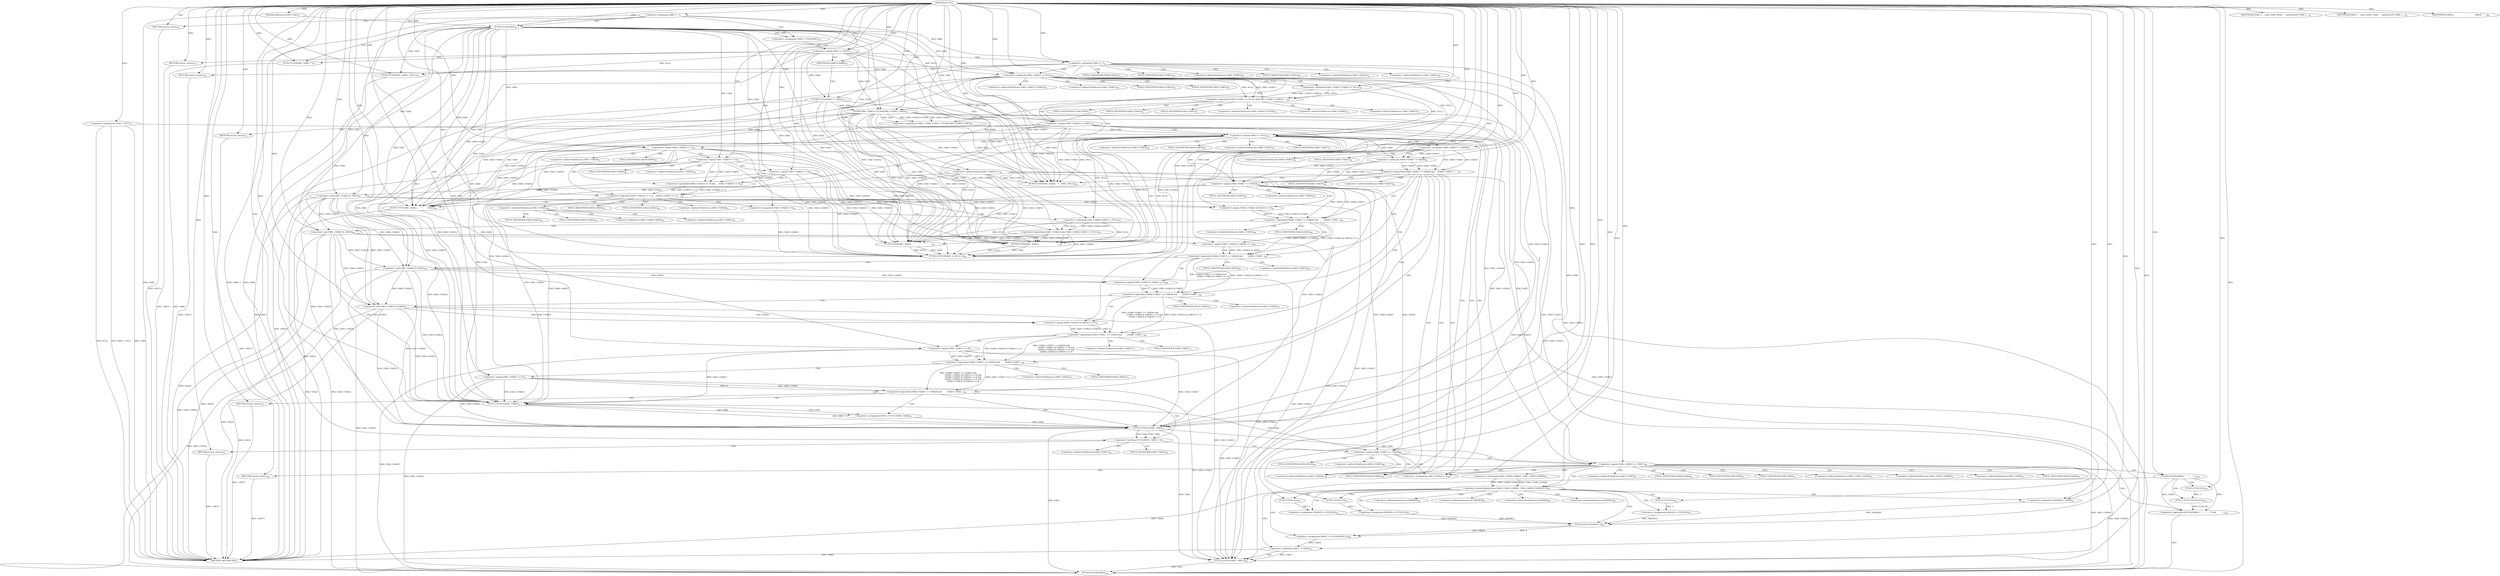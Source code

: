 digraph "FUN1" {  
"8" [label = <(METHOD,FUN1)<SUB>1</SUB>> ]
"340" [label = <(METHOD_RETURN,ANY)<SUB>1</SUB>> ]
"9" [label = <(PARAM,xmlParserCtxtPtr VAR1)<SUB>1</SUB>> ]
"13" [label = <(&lt;operator&gt;.assignment,VAR4 = NULL)<SUB>4</SUB>> ]
"23" [label = <(IDENTIFIER,VAR7,{
    const VAR2 *VAR3;
    xmlEntityPtr VAR4 =...)<SUB>9</SUB>> ]
"24" [label = <(&lt;operator&gt;.assignment,VAR3 = FUN2(VAR1))<SUB>10</SUB>> ]
"55" [label = <(IDENTIFIER,VAR7,{
    const VAR2 *VAR3;
    xmlEntityPtr VAR4 =...)<SUB>23</SUB>> ]
"56" [label = <(&lt;operator&gt;.postIncrement,VAR1-&gt;VAR12++)<SUB>26</SUB>> ]
"335" [label = <(&lt;operator&gt;.assignment,VAR1-&gt;VAR20 = 1)<SUB>109</SUB>> ]
"18" [label = <(&lt;operator&gt;.notEquals,VAR6 != '')<SUB>7</SUB>> ]
"29" [label = <(&lt;operator&gt;.equals,VAR3 == NULL)<SUB>11</SUB>> ]
"39" [label = <(IDENTIFIER,VAR9,if (VAR9))<SUB>15</SUB>> ]
"46" [label = <(&lt;operator&gt;.notEquals,VAR6 != '')<SUB>18</SUB>> ]
"61" [label = <(&lt;operator&gt;.logicalAnd,(VAR1-&gt;VAR13 != NULL) &amp;&amp;
	(VAR1-&gt;VAR13-&gt;VAR14 !...)<SUB>29</SUB>> ]
"88" [label = <(&lt;operator&gt;.equals,VAR1-&gt;VAR16 == VAR17)<SUB>32</SUB>> ]
"96" [label = <(&lt;operator&gt;.equals,VAR4 == NULL)<SUB>34</SUB>> ]
"22" [label = <(RETURN,return;,return;)<SUB>8</SUB>> ]
"26" [label = <(FUN2,FUN2(VAR1))<SUB>10</SUB>> ]
"33" [label = <(FUN3,FUN3(VAR1, VAR8, &quot;&quot;))<SUB>12</SUB>> ]
"37" [label = <(RETURN,return;,return;)<SUB>13</SUB>> ]
"41" [label = <(FUN4,FUN4(VAR10,
		&quot;&quot;, VAR3))<SUB>16</SUB>> ]
"50" [label = <(FUN5,FUN5(VAR1, VAR11, NULL))<SUB>19</SUB>> ]
"54" [label = <(RETURN,return;,return;)<SUB>20</SUB>> ]
"75" [label = <(&lt;operator&gt;.assignment,VAR4 = VAR1-&gt;VAR13-&gt;FUN6(VAR1-&gt;VAR15, VAR3))<SUB>31</SUB>> ]
"94" [label = <(RETURN,return;,return;)<SUB>33</SUB>> ]
"158" [label = <(FUN10,FUN10(VAR1, 0, NULL, 0))<SUB>54</SUB>> ]
"62" [label = <(&lt;operator&gt;.notEquals,VAR1-&gt;VAR13 != NULL)<SUB>29</SUB>> ]
"67" [label = <(&lt;operator&gt;.notEquals,VAR1-&gt;VAR13-&gt;VAR14 != NULL)<SUB>30</SUB>> ]
"101" [label = <(&lt;operator&gt;.logicalOr,(VAR1-&gt;VAR18 == 1) ||
	    ((VAR1-&gt;VAR19 == 0) ...)<SUB>36</SUB>> ]
"77" [label = <(FUN6,VAR1-&gt;VAR13-&gt;FUN6(VAR1-&gt;VAR15, VAR3))<SUB>31</SUB>> ]
"119" [label = <(FUN7,FUN7(VAR1, VAR21,
			      &quot;&quot;,
			      VAR3))<SUB>39</SUB>> ]
"166" [label = <(&lt;operator&gt;.logicalAnd,(VAR4-&gt;VAR27 != VAR28) &amp;&amp;
	    (VAR4-&gt;VAR27 != ...)<SUB>57</SUB>> ]
"102" [label = <(&lt;operator&gt;.equals,VAR1-&gt;VAR18 == 1)<SUB>36</SUB>> ]
"107" [label = <(&lt;operator&gt;.logicalAnd,(VAR1-&gt;VAR19 == 0) &amp;&amp;
	     (VAR1-&gt;VAR20 == 0))<SUB>37</SUB>> ]
"153" [label = <(&lt;operator&gt;.assignment,VAR1-&gt;VAR26 = 0)<SUB>52</SUB>> ]
"178" [label = <(FUN9,FUN9(VAR1, VAR25,
		  &quot;&quot;,
			  VAR3, NULL))<SUB>59</SUB>> ]
"108" [label = <(&lt;operator&gt;.equals,VAR1-&gt;VAR19 == 0)<SUB>37</SUB>> ]
"113" [label = <(&lt;operator&gt;.equals,VAR1-&gt;VAR20 == 0)<SUB>38</SUB>> ]
"127" [label = <(&lt;operator&gt;.logicalAnd,(VAR1-&gt;VAR22) &amp;&amp; (VAR1-&gt;VAR23.VAR24 != NULL))<SUB>44</SUB>> ]
"167" [label = <(&lt;operator&gt;.notEquals,VAR4-&gt;VAR27 != VAR28)<SUB>57</SUB>> ]
"172" [label = <(&lt;operator&gt;.notEquals,VAR4-&gt;VAR27 != VAR29)<SUB>58</SUB>> ]
"240" [label = <(&lt;operator&gt;.assignment,VAR5 = FUN11(VAR1, VAR4))<SUB>75</SUB>> ]
"139" [label = <(FUN8,FUN8(VAR1, VAR25,
                             ...)<SUB>45</SUB>> ]
"189" [label = <(&lt;operator&gt;.logicalAnd,(VAR4-&gt;VAR27 == VAR29) &amp;&amp;
	        ((VAR1-&gt;VAR3...)<SUB>66</SUB>> ]
"246" [label = <(&lt;operator&gt;.lessThan,FUN12(VAR1, VAR5) &lt; 0)<SUB>77</SUB>> ]
"254" [label = <(&lt;operator&gt;.equals,VAR4-&gt;VAR27 == VAR29)<SUB>86</SUB>> ]
"131" [label = <(&lt;operator&gt;.notEquals,VAR1-&gt;VAR23.VAR24 != NULL)<SUB>44</SUB>> ]
"147" [label = <(FUN9,FUN9(VAR1, VAR25,
                             ...)<SUB>49</SUB>> ]
"239" [label = <(RETURN,return;,return;)<SUB>73</SUB>> ]
"242" [label = <(FUN11,FUN11(VAR1, VAR4))<SUB>75</SUB>> ]
"252" [label = <(RETURN,return;,return;)<SUB>82</SUB>> ]
"260" [label = <(IDENTIFIER,VAR38,{
                 
                VAR38
     ...)<SUB>88</SUB>> ]
"190" [label = <(&lt;operator&gt;.logicalAnd,(VAR4-&gt;VAR27 == VAR29) &amp;&amp;
	        ((VAR1-&gt;VAR3...)<SUB>66</SUB>> ]
"233" [label = <(&lt;operator&gt;.equals,VAR1-&gt;VAR22 == 0)<SUB>72</SUB>> ]
"247" [label = <(FUN12,FUN12(VAR1, VAR5))<SUB>77</SUB>> ]
"262" [label = <(&lt;operator&gt;.equals,VAR1-&gt;VAR16 == VAR17)<SUB>89</SUB>> ]
"270" [label = <(&lt;operator&gt;.greaterEqualsThan,(VAR1-&gt;VAR5-&gt;VAR39 - VAR1-&gt;VAR5-&gt;VAR40)&gt;=4)<SUB>91</SUB>> ]
"321" [label = <(&lt;operator&gt;.logicalAnd,(FUN16(VAR42, '', '', '', '', '')) &amp;&amp;
         ...)<SUB>102</SUB>> ]
"191" [label = <(&lt;operator&gt;.logicalAnd,(VAR4-&gt;VAR27 == VAR29) &amp;&amp;
	        ((VAR1-&gt;VAR3...)<SUB>66</SUB>> ]
"228" [label = <(&lt;operator&gt;.equals,VAR1-&gt;VAR37 == 0)<SUB>71</SUB>> ]
"268" [label = <(RETURN,return;,return;)<SUB>90</SUB>> ]
"284" [label = <(&lt;operator&gt;.assignment,VAR30[0] = VAR6)<SUB>92</SUB>> ]
"289" [label = <(&lt;operator&gt;.assignment,VAR30[1] = FUN13(1))<SUB>93</SUB>> ]
"295" [label = <(&lt;operator&gt;.assignment,VAR30[2] = FUN13(2))<SUB>94</SUB>> ]
"301" [label = <(&lt;operator&gt;.assignment,VAR30[3] = FUN13(3))<SUB>95</SUB>> ]
"307" [label = <(&lt;operator&gt;.assignment,VAR31 = FUN14(VAR30, 4))<SUB>96</SUB>> ]
"333" [label = <(FUN18,FUN18(VAR1))<SUB>104</SUB>> ]
"192" [label = <(&lt;operator&gt;.logicalAnd,(VAR4-&gt;VAR27 == VAR29) &amp;&amp;
	        ((VAR1-&gt;VAR3...)<SUB>66</SUB>> ]
"221" [label = <(&lt;operator&gt;.equals,(VAR1-&gt;VAR32 &amp; VAR36) == 0)<SUB>70</SUB>> ]
"271" [label = <(&lt;operator&gt;.subtraction,VAR1-&gt;VAR5-&gt;VAR39 - VAR1-&gt;VAR5-&gt;VAR40)<SUB>91</SUB>> ]
"313" [label = <(&lt;operator&gt;.notEquals,VAR31 != VAR41)<SUB>97</SUB>> ]
"322" [label = <(FUN16,FUN16(VAR42, '', '', '', '', ''))<SUB>102</SUB>> ]
"329" [label = <(FUN17,FUN17(FUN13(5)))<SUB>103</SUB>> ]
"193" [label = <(&lt;operator&gt;.logicalAnd,(VAR4-&gt;VAR27 == VAR29) &amp;&amp;
	        ((VAR1-&gt;VAR3...)<SUB>66</SUB>> ]
"214" [label = <(&lt;operator&gt;.equals,(VAR1-&gt;VAR32 &amp; VAR35) == 0)<SUB>69</SUB>> ]
"222" [label = <(&lt;operator&gt;.and,VAR1-&gt;VAR32 &amp; VAR36)<SUB>70</SUB>> ]
"293" [label = <(FUN13,FUN13(1))<SUB>93</SUB>> ]
"299" [label = <(FUN13,FUN13(2))<SUB>94</SUB>> ]
"305" [label = <(FUN13,FUN13(3))<SUB>95</SUB>> ]
"309" [label = <(FUN14,FUN14(VAR30, 4))<SUB>96</SUB>> ]
"317" [label = <(FUN15,FUN15(VAR1, VAR31))<SUB>98</SUB>> ]
"330" [label = <(FUN13,FUN13(5))<SUB>103</SUB>> ]
"194" [label = <(&lt;operator&gt;.logicalAnd,(VAR4-&gt;VAR27 == VAR29) &amp;&amp;
	        ((VAR1-&gt;VAR3...)<SUB>66</SUB>> ]
"207" [label = <(&lt;operator&gt;.equals,(VAR1-&gt;VAR32 &amp; VAR34) == 0)<SUB>68</SUB>> ]
"215" [label = <(&lt;operator&gt;.and,VAR1-&gt;VAR32 &amp; VAR35)<SUB>69</SUB>> ]
"195" [label = <(&lt;operator&gt;.equals,VAR4-&gt;VAR27 == VAR29)<SUB>66</SUB>> ]
"200" [label = <(&lt;operator&gt;.equals,(VAR1-&gt;VAR32 &amp; VAR33) == 0)<SUB>67</SUB>> ]
"208" [label = <(&lt;operator&gt;.and,VAR1-&gt;VAR32 &amp; VAR34)<SUB>68</SUB>> ]
"201" [label = <(&lt;operator&gt;.and,VAR1-&gt;VAR32 &amp; VAR33)<SUB>67</SUB>> ]
"57" [label = <(&lt;operator&gt;.indirectFieldAccess,VAR1-&gt;VAR12)<SUB>26</SUB>> ]
"336" [label = <(&lt;operator&gt;.indirectFieldAccess,VAR1-&gt;VAR20)<SUB>109</SUB>> ]
"59" [label = <(FIELD_IDENTIFIER,VAR12,VAR12)<SUB>26</SUB>> ]
"89" [label = <(&lt;operator&gt;.indirectFieldAccess,VAR1-&gt;VAR16)<SUB>32</SUB>> ]
"338" [label = <(FIELD_IDENTIFIER,VAR20,VAR20)<SUB>109</SUB>> ]
"63" [label = <(&lt;operator&gt;.indirectFieldAccess,VAR1-&gt;VAR13)<SUB>29</SUB>> ]
"68" [label = <(&lt;operator&gt;.indirectFieldAccess,VAR1-&gt;VAR13-&gt;VAR14)<SUB>30</SUB>> ]
"91" [label = <(FIELD_IDENTIFIER,VAR16,VAR16)<SUB>32</SUB>> ]
"65" [label = <(FIELD_IDENTIFIER,VAR13,VAR13)<SUB>29</SUB>> ]
"69" [label = <(&lt;operator&gt;.indirectFieldAccess,VAR1-&gt;VAR13)<SUB>30</SUB>> ]
"72" [label = <(FIELD_IDENTIFIER,VAR14,VAR14)<SUB>30</SUB>> ]
"78" [label = <(&lt;operator&gt;.indirectFieldAccess,VAR1-&gt;VAR13-&gt;FUN6)<SUB>31</SUB>> ]
"83" [label = <(&lt;operator&gt;.indirectFieldAccess,VAR1-&gt;VAR15)<SUB>31</SUB>> ]
"71" [label = <(FIELD_IDENTIFIER,VAR13,VAR13)<SUB>30</SUB>> ]
"79" [label = <(&lt;operator&gt;.indirectFieldAccess,VAR1-&gt;VAR13)<SUB>31</SUB>> ]
"82" [label = <(FIELD_IDENTIFIER,FUN6,FUN6)<SUB>31</SUB>> ]
"85" [label = <(FIELD_IDENTIFIER,VAR15,VAR15)<SUB>31</SUB>> ]
"103" [label = <(&lt;operator&gt;.indirectFieldAccess,VAR1-&gt;VAR18)<SUB>36</SUB>> ]
"81" [label = <(FIELD_IDENTIFIER,VAR13,VAR13)<SUB>31</SUB>> ]
"105" [label = <(FIELD_IDENTIFIER,VAR18,VAR18)<SUB>36</SUB>> ]
"109" [label = <(&lt;operator&gt;.indirectFieldAccess,VAR1-&gt;VAR19)<SUB>37</SUB>> ]
"114" [label = <(&lt;operator&gt;.indirectFieldAccess,VAR1-&gt;VAR20)<SUB>38</SUB>> ]
"154" [label = <(&lt;operator&gt;.indirectFieldAccess,VAR1-&gt;VAR26)<SUB>52</SUB>> ]
"168" [label = <(&lt;operator&gt;.indirectFieldAccess,VAR4-&gt;VAR27)<SUB>57</SUB>> ]
"173" [label = <(&lt;operator&gt;.indirectFieldAccess,VAR4-&gt;VAR27)<SUB>58</SUB>> ]
"111" [label = <(FIELD_IDENTIFIER,VAR19,VAR19)<SUB>37</SUB>> ]
"116" [label = <(FIELD_IDENTIFIER,VAR20,VAR20)<SUB>38</SUB>> ]
"128" [label = <(&lt;operator&gt;.indirectFieldAccess,VAR1-&gt;VAR22)<SUB>44</SUB>> ]
"156" [label = <(FIELD_IDENTIFIER,VAR26,VAR26)<SUB>52</SUB>> ]
"170" [label = <(FIELD_IDENTIFIER,VAR27,VAR27)<SUB>57</SUB>> ]
"175" [label = <(FIELD_IDENTIFIER,VAR27,VAR27)<SUB>58</SUB>> ]
"130" [label = <(FIELD_IDENTIFIER,VAR22,VAR22)<SUB>44</SUB>> ]
"132" [label = <(&lt;operator&gt;.fieldAccess,VAR1-&gt;VAR23.VAR24)<SUB>44</SUB>> ]
"255" [label = <(&lt;operator&gt;.indirectFieldAccess,VAR4-&gt;VAR27)<SUB>86</SUB>> ]
"133" [label = <(&lt;operator&gt;.indirectFieldAccess,VAR1-&gt;VAR23)<SUB>44</SUB>> ]
"136" [label = <(FIELD_IDENTIFIER,VAR24,VAR24)<SUB>44</SUB>> ]
"234" [label = <(&lt;operator&gt;.indirectFieldAccess,VAR1-&gt;VAR22)<SUB>72</SUB>> ]
"257" [label = <(FIELD_IDENTIFIER,VAR27,VAR27)<SUB>86</SUB>> ]
"135" [label = <(FIELD_IDENTIFIER,VAR23,VAR23)<SUB>44</SUB>> ]
"229" [label = <(&lt;operator&gt;.indirectFieldAccess,VAR1-&gt;VAR37)<SUB>71</SUB>> ]
"236" [label = <(FIELD_IDENTIFIER,VAR22,VAR22)<SUB>72</SUB>> ]
"263" [label = <(&lt;operator&gt;.indirectFieldAccess,VAR1-&gt;VAR16)<SUB>89</SUB>> ]
"231" [label = <(FIELD_IDENTIFIER,VAR37,VAR37)<SUB>71</SUB>> ]
"265" [label = <(FIELD_IDENTIFIER,VAR16,VAR16)<SUB>89</SUB>> ]
"272" [label = <(&lt;operator&gt;.indirectFieldAccess,VAR1-&gt;VAR5-&gt;VAR39)<SUB>91</SUB>> ]
"277" [label = <(&lt;operator&gt;.indirectFieldAccess,VAR1-&gt;VAR5-&gt;VAR40)<SUB>91</SUB>> ]
"285" [label = <(&lt;operator&gt;.indirectIndexAccess,VAR30[0])<SUB>92</SUB>> ]
"290" [label = <(&lt;operator&gt;.indirectIndexAccess,VAR30[1])<SUB>93</SUB>> ]
"296" [label = <(&lt;operator&gt;.indirectIndexAccess,VAR30[2])<SUB>94</SUB>> ]
"302" [label = <(&lt;operator&gt;.indirectIndexAccess,VAR30[3])<SUB>95</SUB>> ]
"223" [label = <(&lt;operator&gt;.indirectFieldAccess,VAR1-&gt;VAR32)<SUB>70</SUB>> ]
"273" [label = <(&lt;operator&gt;.indirectFieldAccess,VAR1-&gt;VAR5)<SUB>91</SUB>> ]
"276" [label = <(FIELD_IDENTIFIER,VAR39,VAR39)<SUB>91</SUB>> ]
"278" [label = <(&lt;operator&gt;.indirectFieldAccess,VAR1-&gt;VAR5)<SUB>91</SUB>> ]
"281" [label = <(FIELD_IDENTIFIER,VAR40,VAR40)<SUB>91</SUB>> ]
"216" [label = <(&lt;operator&gt;.indirectFieldAccess,VAR1-&gt;VAR32)<SUB>69</SUB>> ]
"225" [label = <(FIELD_IDENTIFIER,VAR32,VAR32)<SUB>70</SUB>> ]
"275" [label = <(FIELD_IDENTIFIER,VAR5,VAR5)<SUB>91</SUB>> ]
"280" [label = <(FIELD_IDENTIFIER,VAR5,VAR5)<SUB>91</SUB>> ]
"196" [label = <(&lt;operator&gt;.indirectFieldAccess,VAR4-&gt;VAR27)<SUB>66</SUB>> ]
"209" [label = <(&lt;operator&gt;.indirectFieldAccess,VAR1-&gt;VAR32)<SUB>68</SUB>> ]
"218" [label = <(FIELD_IDENTIFIER,VAR32,VAR32)<SUB>69</SUB>> ]
"198" [label = <(FIELD_IDENTIFIER,VAR27,VAR27)<SUB>66</SUB>> ]
"202" [label = <(&lt;operator&gt;.indirectFieldAccess,VAR1-&gt;VAR32)<SUB>67</SUB>> ]
"211" [label = <(FIELD_IDENTIFIER,VAR32,VAR32)<SUB>68</SUB>> ]
"204" [label = <(FIELD_IDENTIFIER,VAR32,VAR32)<SUB>67</SUB>> ]
  "22" -> "340"  [ label = "DDG: &lt;RET&gt;"] 
  "37" -> "340"  [ label = "DDG: &lt;RET&gt;"] 
  "239" -> "340"  [ label = "DDG: &lt;RET&gt;"] 
  "268" -> "340"  [ label = "DDG: &lt;RET&gt;"] 
  "54" -> "340"  [ label = "DDG: &lt;RET&gt;"] 
  "94" -> "340"  [ label = "DDG: &lt;RET&gt;"] 
  "252" -> "340"  [ label = "DDG: &lt;RET&gt;"] 
  "9" -> "340"  [ label = "DDG: VAR1"] 
  "13" -> "340"  [ label = "DDG: VAR4"] 
  "13" -> "340"  [ label = "DDG: NULL"] 
  "13" -> "340"  [ label = "DDG: VAR4 = NULL"] 
  "18" -> "340"  [ label = "DDG: VAR6"] 
  "18" -> "340"  [ label = "DDG: VAR6 != ''"] 
  "33" -> "340"  [ label = "DDG: VAR8"] 
  "313" -> "340"  [ label = "DDG: VAR41"] 
  "167" -> "340"  [ label = "DDG: VAR28"] 
  "119" -> "340"  [ label = "DDG: VAR21"] 
  "41" -> "340"  [ label = "DDG: VAR10"] 
  "50" -> "340"  [ label = "DDG: VAR11"] 
  "208" -> "340"  [ label = "DDG: VAR34"] 
  "215" -> "340"  [ label = "DDG: VAR35"] 
  "222" -> "340"  [ label = "DDG: VAR36"] 
  "201" -> "340"  [ label = "DDG: VAR33"] 
  "322" -> "340"  [ label = "DDG: VAR42"] 
  "8" -> "9"  [ label = "DDG: "] 
  "8" -> "13"  [ label = "DDG: "] 
  "8" -> "23"  [ label = "DDG: "] 
  "26" -> "24"  [ label = "DDG: VAR1"] 
  "8" -> "55"  [ label = "DDG: "] 
  "8" -> "335"  [ label = "DDG: "] 
  "8" -> "39"  [ label = "DDG: "] 
  "26" -> "56"  [ label = "DDG: VAR1"] 
  "8" -> "18"  [ label = "DDG: "] 
  "8" -> "22"  [ label = "DDG: "] 
  "9" -> "26"  [ label = "DDG: VAR1"] 
  "8" -> "26"  [ label = "DDG: "] 
  "24" -> "29"  [ label = "DDG: VAR3"] 
  "8" -> "29"  [ label = "DDG: "] 
  "8" -> "37"  [ label = "DDG: "] 
  "18" -> "46"  [ label = "DDG: VAR6"] 
  "8" -> "46"  [ label = "DDG: "] 
  "8" -> "54"  [ label = "DDG: "] 
  "62" -> "61"  [ label = "DDG: VAR1-&gt;VAR13"] 
  "62" -> "61"  [ label = "DDG: NULL"] 
  "67" -> "61"  [ label = "DDG: VAR1-&gt;VAR13-&gt;VAR14"] 
  "67" -> "61"  [ label = "DDG: NULL"] 
  "77" -> "75"  [ label = "DDG: VAR1-&gt;VAR13-&gt;FUN6"] 
  "77" -> "75"  [ label = "DDG: VAR1-&gt;VAR15"] 
  "77" -> "75"  [ label = "DDG: VAR3"] 
  "26" -> "88"  [ label = "DDG: VAR1"] 
  "8" -> "88"  [ label = "DDG: "] 
  "8" -> "94"  [ label = "DDG: "] 
  "13" -> "96"  [ label = "DDG: VAR4"] 
  "75" -> "96"  [ label = "DDG: VAR4"] 
  "8" -> "96"  [ label = "DDG: "] 
  "62" -> "96"  [ label = "DDG: NULL"] 
  "67" -> "96"  [ label = "DDG: NULL"] 
  "26" -> "33"  [ label = "DDG: VAR1"] 
  "8" -> "33"  [ label = "DDG: "] 
  "8" -> "41"  [ label = "DDG: "] 
  "29" -> "41"  [ label = "DDG: VAR3"] 
  "26" -> "50"  [ label = "DDG: VAR1"] 
  "8" -> "50"  [ label = "DDG: "] 
  "29" -> "50"  [ label = "DDG: NULL"] 
  "26" -> "62"  [ label = "DDG: VAR1"] 
  "29" -> "62"  [ label = "DDG: NULL"] 
  "8" -> "62"  [ label = "DDG: "] 
  "62" -> "67"  [ label = "DDG: NULL"] 
  "8" -> "67"  [ label = "DDG: "] 
  "56" -> "158"  [ label = "DDG: VAR1-&gt;VAR12"] 
  "62" -> "158"  [ label = "DDG: VAR1-&gt;VAR13"] 
  "77" -> "158"  [ label = "DDG: VAR1-&gt;VAR15"] 
  "88" -> "158"  [ label = "DDG: VAR1-&gt;VAR16"] 
  "102" -> "158"  [ label = "DDG: VAR1-&gt;VAR18"] 
  "108" -> "158"  [ label = "DDG: VAR1-&gt;VAR19"] 
  "113" -> "158"  [ label = "DDG: VAR1-&gt;VAR20"] 
  "127" -> "158"  [ label = "DDG: VAR1-&gt;VAR22"] 
  "147" -> "158"  [ label = "DDG: VAR1"] 
  "139" -> "158"  [ label = "DDG: VAR1"] 
  "153" -> "158"  [ label = "DDG: VAR1-&gt;VAR26"] 
  "119" -> "158"  [ label = "DDG: VAR1"] 
  "8" -> "158"  [ label = "DDG: "] 
  "96" -> "158"  [ label = "DDG: NULL"] 
  "147" -> "158"  [ label = "DDG: NULL"] 
  "139" -> "158"  [ label = "DDG: NULL"] 
  "26" -> "77"  [ label = "DDG: VAR1"] 
  "29" -> "77"  [ label = "DDG: VAR3"] 
  "41" -> "77"  [ label = "DDG: VAR3"] 
  "8" -> "77"  [ label = "DDG: "] 
  "102" -> "101"  [ label = "DDG: VAR1-&gt;VAR18"] 
  "102" -> "101"  [ label = "DDG: 1"] 
  "107" -> "101"  [ label = "DDG: VAR1-&gt;VAR19 == 0"] 
  "107" -> "101"  [ label = "DDG: VAR1-&gt;VAR20 == 0"] 
  "26" -> "102"  [ label = "DDG: VAR1"] 
  "8" -> "102"  [ label = "DDG: "] 
  "108" -> "107"  [ label = "DDG: VAR1-&gt;VAR19"] 
  "108" -> "107"  [ label = "DDG: 0"] 
  "113" -> "107"  [ label = "DDG: VAR1-&gt;VAR20"] 
  "113" -> "107"  [ label = "DDG: 0"] 
  "26" -> "119"  [ label = "DDG: VAR1"] 
  "56" -> "119"  [ label = "DDG: VAR1-&gt;VAR12"] 
  "62" -> "119"  [ label = "DDG: VAR1-&gt;VAR13"] 
  "77" -> "119"  [ label = "DDG: VAR1-&gt;VAR15"] 
  "88" -> "119"  [ label = "DDG: VAR1-&gt;VAR16"] 
  "102" -> "119"  [ label = "DDG: VAR1-&gt;VAR18"] 
  "108" -> "119"  [ label = "DDG: VAR1-&gt;VAR19"] 
  "113" -> "119"  [ label = "DDG: VAR1-&gt;VAR20"] 
  "8" -> "119"  [ label = "DDG: "] 
  "29" -> "119"  [ label = "DDG: VAR3"] 
  "41" -> "119"  [ label = "DDG: VAR3"] 
  "77" -> "119"  [ label = "DDG: VAR3"] 
  "8" -> "153"  [ label = "DDG: "] 
  "167" -> "166"  [ label = "DDG: VAR4-&gt;VAR27"] 
  "167" -> "166"  [ label = "DDG: VAR28"] 
  "172" -> "166"  [ label = "DDG: VAR4-&gt;VAR27"] 
  "172" -> "166"  [ label = "DDG: VAR29"] 
  "26" -> "108"  [ label = "DDG: VAR1"] 
  "8" -> "108"  [ label = "DDG: "] 
  "26" -> "113"  [ label = "DDG: VAR1"] 
  "8" -> "113"  [ label = "DDG: "] 
  "96" -> "167"  [ label = "DDG: VAR4"] 
  "8" -> "167"  [ label = "DDG: "] 
  "96" -> "172"  [ label = "DDG: VAR4"] 
  "167" -> "172"  [ label = "DDG: VAR4-&gt;VAR27"] 
  "8" -> "172"  [ label = "DDG: "] 
  "26" -> "178"  [ label = "DDG: VAR1"] 
  "56" -> "178"  [ label = "DDG: VAR1-&gt;VAR12"] 
  "62" -> "178"  [ label = "DDG: VAR1-&gt;VAR13"] 
  "77" -> "178"  [ label = "DDG: VAR1-&gt;VAR15"] 
  "88" -> "178"  [ label = "DDG: VAR1-&gt;VAR16"] 
  "8" -> "178"  [ label = "DDG: "] 
  "29" -> "178"  [ label = "DDG: VAR3"] 
  "41" -> "178"  [ label = "DDG: VAR3"] 
  "77" -> "178"  [ label = "DDG: VAR3"] 
  "96" -> "178"  [ label = "DDG: NULL"] 
  "242" -> "240"  [ label = "DDG: VAR1"] 
  "242" -> "240"  [ label = "DDG: VAR4"] 
  "26" -> "127"  [ label = "DDG: VAR1"] 
  "131" -> "127"  [ label = "DDG: VAR1-&gt;VAR23.VAR24"] 
  "131" -> "127"  [ label = "DDG: NULL"] 
  "96" -> "131"  [ label = "DDG: NULL"] 
  "8" -> "131"  [ label = "DDG: "] 
  "26" -> "139"  [ label = "DDG: VAR1"] 
  "56" -> "139"  [ label = "DDG: VAR1-&gt;VAR12"] 
  "62" -> "139"  [ label = "DDG: VAR1-&gt;VAR13"] 
  "77" -> "139"  [ label = "DDG: VAR1-&gt;VAR15"] 
  "88" -> "139"  [ label = "DDG: VAR1-&gt;VAR16"] 
  "102" -> "139"  [ label = "DDG: VAR1-&gt;VAR18"] 
  "108" -> "139"  [ label = "DDG: VAR1-&gt;VAR19"] 
  "113" -> "139"  [ label = "DDG: VAR1-&gt;VAR20"] 
  "127" -> "139"  [ label = "DDG: VAR1-&gt;VAR22"] 
  "8" -> "139"  [ label = "DDG: "] 
  "29" -> "139"  [ label = "DDG: VAR3"] 
  "41" -> "139"  [ label = "DDG: VAR3"] 
  "77" -> "139"  [ label = "DDG: VAR3"] 
  "96" -> "139"  [ label = "DDG: NULL"] 
  "131" -> "139"  [ label = "DDG: NULL"] 
  "190" -> "189"  [ label = "DDG: (VAR4-&gt;VAR27 == VAR29) &amp;&amp;
	        ((VAR1-&gt;VAR32 &amp; VAR33) == 0) &amp;&amp;
		((VAR1-&gt;VAR32 &amp; VAR34) == 0) &amp;&amp;
		((VAR1-&gt;VAR32 &amp; VAR35) == 0) &amp;&amp;
		((VAR1-&gt;VAR32 &amp; VAR36) == 0)"] 
  "190" -> "189"  [ label = "DDG: VAR1-&gt;VAR37 == 0"] 
  "233" -> "189"  [ label = "DDG: VAR1-&gt;VAR22"] 
  "233" -> "189"  [ label = "DDG: 0"] 
  "8" -> "239"  [ label = "DDG: "] 
  "26" -> "242"  [ label = "DDG: VAR1"] 
  "56" -> "242"  [ label = "DDG: VAR1-&gt;VAR12"] 
  "62" -> "242"  [ label = "DDG: VAR1-&gt;VAR13"] 
  "77" -> "242"  [ label = "DDG: VAR1-&gt;VAR15"] 
  "88" -> "242"  [ label = "DDG: VAR1-&gt;VAR16"] 
  "201" -> "242"  [ label = "DDG: VAR1-&gt;VAR32"] 
  "208" -> "242"  [ label = "DDG: VAR1-&gt;VAR32"] 
  "215" -> "242"  [ label = "DDG: VAR1-&gt;VAR32"] 
  "222" -> "242"  [ label = "DDG: VAR1-&gt;VAR32"] 
  "228" -> "242"  [ label = "DDG: VAR1-&gt;VAR37"] 
  "233" -> "242"  [ label = "DDG: VAR1-&gt;VAR22"] 
  "8" -> "242"  [ label = "DDG: "] 
  "96" -> "242"  [ label = "DDG: VAR4"] 
  "195" -> "242"  [ label = "DDG: VAR4-&gt;VAR27"] 
  "247" -> "246"  [ label = "DDG: VAR1"] 
  "247" -> "246"  [ label = "DDG: VAR5"] 
  "8" -> "246"  [ label = "DDG: "] 
  "8" -> "252"  [ label = "DDG: "] 
  "195" -> "254"  [ label = "DDG: VAR4-&gt;VAR27"] 
  "242" -> "254"  [ label = "DDG: VAR4"] 
  "195" -> "254"  [ label = "DDG: VAR29"] 
  "8" -> "254"  [ label = "DDG: "] 
  "8" -> "260"  [ label = "DDG: "] 
  "26" -> "147"  [ label = "DDG: VAR1"] 
  "56" -> "147"  [ label = "DDG: VAR1-&gt;VAR12"] 
  "62" -> "147"  [ label = "DDG: VAR1-&gt;VAR13"] 
  "77" -> "147"  [ label = "DDG: VAR1-&gt;VAR15"] 
  "88" -> "147"  [ label = "DDG: VAR1-&gt;VAR16"] 
  "102" -> "147"  [ label = "DDG: VAR1-&gt;VAR18"] 
  "108" -> "147"  [ label = "DDG: VAR1-&gt;VAR19"] 
  "113" -> "147"  [ label = "DDG: VAR1-&gt;VAR20"] 
  "127" -> "147"  [ label = "DDG: VAR1-&gt;VAR22"] 
  "8" -> "147"  [ label = "DDG: "] 
  "29" -> "147"  [ label = "DDG: VAR3"] 
  "41" -> "147"  [ label = "DDG: VAR3"] 
  "77" -> "147"  [ label = "DDG: VAR3"] 
  "96" -> "147"  [ label = "DDG: NULL"] 
  "131" -> "147"  [ label = "DDG: NULL"] 
  "191" -> "190"  [ label = "DDG: (VAR4-&gt;VAR27 == VAR29) &amp;&amp;
	        ((VAR1-&gt;VAR32 &amp; VAR33) == 0) &amp;&amp;
		((VAR1-&gt;VAR32 &amp; VAR34) == 0) &amp;&amp;
		((VAR1-&gt;VAR32 &amp; VAR35) == 0)"] 
  "191" -> "190"  [ label = "DDG: (VAR1-&gt;VAR32 &amp; VAR36) == 0"] 
  "228" -> "190"  [ label = "DDG: VAR1-&gt;VAR37"] 
  "228" -> "190"  [ label = "DDG: 0"] 
  "26" -> "233"  [ label = "DDG: VAR1"] 
  "8" -> "233"  [ label = "DDG: "] 
  "56" -> "247"  [ label = "DDG: VAR1-&gt;VAR12"] 
  "62" -> "247"  [ label = "DDG: VAR1-&gt;VAR13"] 
  "77" -> "247"  [ label = "DDG: VAR1-&gt;VAR15"] 
  "88" -> "247"  [ label = "DDG: VAR1-&gt;VAR16"] 
  "201" -> "247"  [ label = "DDG: VAR1-&gt;VAR32"] 
  "208" -> "247"  [ label = "DDG: VAR1-&gt;VAR32"] 
  "215" -> "247"  [ label = "DDG: VAR1-&gt;VAR32"] 
  "222" -> "247"  [ label = "DDG: VAR1-&gt;VAR32"] 
  "228" -> "247"  [ label = "DDG: VAR1-&gt;VAR37"] 
  "233" -> "247"  [ label = "DDG: VAR1-&gt;VAR22"] 
  "242" -> "247"  [ label = "DDG: VAR1"] 
  "8" -> "247"  [ label = "DDG: "] 
  "240" -> "247"  [ label = "DDG: VAR5"] 
  "192" -> "191"  [ label = "DDG: (VAR4-&gt;VAR27 == VAR29) &amp;&amp;
	        ((VAR1-&gt;VAR32 &amp; VAR33) == 0) &amp;&amp;
		((VAR1-&gt;VAR32 &amp; VAR34) == 0)"] 
  "192" -> "191"  [ label = "DDG: (VAR1-&gt;VAR32 &amp; VAR35) == 0"] 
  "221" -> "191"  [ label = "DDG: VAR1-&gt;VAR32 &amp; VAR36"] 
  "221" -> "191"  [ label = "DDG: 0"] 
  "26" -> "228"  [ label = "DDG: VAR1"] 
  "8" -> "228"  [ label = "DDG: "] 
  "88" -> "262"  [ label = "DDG: VAR1-&gt;VAR16"] 
  "247" -> "262"  [ label = "DDG: VAR1"] 
  "88" -> "262"  [ label = "DDG: VAR17"] 
  "8" -> "262"  [ label = "DDG: "] 
  "8" -> "268"  [ label = "DDG: "] 
  "271" -> "270"  [ label = "DDG: VAR1-&gt;VAR5-&gt;VAR39"] 
  "271" -> "270"  [ label = "DDG: VAR1-&gt;VAR5-&gt;VAR40"] 
  "8" -> "270"  [ label = "DDG: "] 
  "46" -> "284"  [ label = "DDG: VAR6"] 
  "8" -> "284"  [ label = "DDG: "] 
  "293" -> "289"  [ label = "DDG: 1"] 
  "299" -> "295"  [ label = "DDG: 2"] 
  "305" -> "301"  [ label = "DDG: 3"] 
  "309" -> "307"  [ label = "DDG: VAR30"] 
  "309" -> "307"  [ label = "DDG: 4"] 
  "322" -> "321"  [ label = "DDG: ''"] 
  "322" -> "321"  [ label = "DDG: VAR42"] 
  "329" -> "321"  [ label = "DDG: FUN13(5)"] 
  "193" -> "192"  [ label = "DDG: (VAR4-&gt;VAR27 == VAR29) &amp;&amp;
	        ((VAR1-&gt;VAR32 &amp; VAR33) == 0)"] 
  "193" -> "192"  [ label = "DDG: (VAR1-&gt;VAR32 &amp; VAR34) == 0"] 
  "214" -> "192"  [ label = "DDG: VAR1-&gt;VAR32 &amp; VAR35"] 
  "214" -> "192"  [ label = "DDG: 0"] 
  "222" -> "221"  [ label = "DDG: VAR1-&gt;VAR32"] 
  "222" -> "221"  [ label = "DDG: VAR36"] 
  "8" -> "221"  [ label = "DDG: "] 
  "8" -> "322"  [ label = "DDG: "] 
  "330" -> "329"  [ label = "DDG: 5"] 
  "56" -> "333"  [ label = "DDG: VAR1-&gt;VAR12"] 
  "62" -> "333"  [ label = "DDG: VAR1-&gt;VAR13"] 
  "77" -> "333"  [ label = "DDG: VAR1-&gt;VAR15"] 
  "201" -> "333"  [ label = "DDG: VAR1-&gt;VAR32"] 
  "208" -> "333"  [ label = "DDG: VAR1-&gt;VAR32"] 
  "215" -> "333"  [ label = "DDG: VAR1-&gt;VAR32"] 
  "222" -> "333"  [ label = "DDG: VAR1-&gt;VAR32"] 
  "228" -> "333"  [ label = "DDG: VAR1-&gt;VAR37"] 
  "233" -> "333"  [ label = "DDG: VAR1-&gt;VAR22"] 
  "247" -> "333"  [ label = "DDG: VAR1"] 
  "262" -> "333"  [ label = "DDG: VAR1-&gt;VAR16"] 
  "317" -> "333"  [ label = "DDG: VAR1"] 
  "8" -> "333"  [ label = "DDG: "] 
  "194" -> "193"  [ label = "DDG: VAR4-&gt;VAR27 == VAR29"] 
  "194" -> "193"  [ label = "DDG: (VAR1-&gt;VAR32 &amp; VAR33) == 0"] 
  "207" -> "193"  [ label = "DDG: VAR1-&gt;VAR32 &amp; VAR34"] 
  "207" -> "193"  [ label = "DDG: 0"] 
  "215" -> "214"  [ label = "DDG: VAR1-&gt;VAR32"] 
  "215" -> "214"  [ label = "DDG: VAR35"] 
  "8" -> "214"  [ label = "DDG: "] 
  "26" -> "222"  [ label = "DDG: VAR1"] 
  "201" -> "222"  [ label = "DDG: VAR1-&gt;VAR32"] 
  "208" -> "222"  [ label = "DDG: VAR1-&gt;VAR32"] 
  "215" -> "222"  [ label = "DDG: VAR1-&gt;VAR32"] 
  "8" -> "222"  [ label = "DDG: "] 
  "8" -> "293"  [ label = "DDG: "] 
  "8" -> "299"  [ label = "DDG: "] 
  "8" -> "305"  [ label = "DDG: "] 
  "284" -> "309"  [ label = "DDG: VAR30[0]"] 
  "289" -> "309"  [ label = "DDG: VAR30[1]"] 
  "295" -> "309"  [ label = "DDG: VAR30[2]"] 
  "301" -> "309"  [ label = "DDG: VAR30[3]"] 
  "8" -> "309"  [ label = "DDG: "] 
  "307" -> "313"  [ label = "DDG: VAR31"] 
  "8" -> "313"  [ label = "DDG: "] 
  "8" -> "330"  [ label = "DDG: "] 
  "195" -> "194"  [ label = "DDG: VAR4-&gt;VAR27"] 
  "195" -> "194"  [ label = "DDG: VAR29"] 
  "200" -> "194"  [ label = "DDG: VAR1-&gt;VAR32 &amp; VAR33"] 
  "200" -> "194"  [ label = "DDG: 0"] 
  "208" -> "207"  [ label = "DDG: VAR1-&gt;VAR32"] 
  "208" -> "207"  [ label = "DDG: VAR34"] 
  "8" -> "207"  [ label = "DDG: "] 
  "26" -> "215"  [ label = "DDG: VAR1"] 
  "201" -> "215"  [ label = "DDG: VAR1-&gt;VAR32"] 
  "208" -> "215"  [ label = "DDG: VAR1-&gt;VAR32"] 
  "8" -> "215"  [ label = "DDG: "] 
  "56" -> "317"  [ label = "DDG: VAR1-&gt;VAR12"] 
  "62" -> "317"  [ label = "DDG: VAR1-&gt;VAR13"] 
  "77" -> "317"  [ label = "DDG: VAR1-&gt;VAR15"] 
  "201" -> "317"  [ label = "DDG: VAR1-&gt;VAR32"] 
  "208" -> "317"  [ label = "DDG: VAR1-&gt;VAR32"] 
  "215" -> "317"  [ label = "DDG: VAR1-&gt;VAR32"] 
  "222" -> "317"  [ label = "DDG: VAR1-&gt;VAR32"] 
  "228" -> "317"  [ label = "DDG: VAR1-&gt;VAR37"] 
  "233" -> "317"  [ label = "DDG: VAR1-&gt;VAR22"] 
  "247" -> "317"  [ label = "DDG: VAR1"] 
  "262" -> "317"  [ label = "DDG: VAR1-&gt;VAR16"] 
  "8" -> "317"  [ label = "DDG: "] 
  "313" -> "317"  [ label = "DDG: VAR31"] 
  "96" -> "195"  [ label = "DDG: VAR4"] 
  "167" -> "195"  [ label = "DDG: VAR4-&gt;VAR27"] 
  "172" -> "195"  [ label = "DDG: VAR4-&gt;VAR27"] 
  "172" -> "195"  [ label = "DDG: VAR29"] 
  "8" -> "195"  [ label = "DDG: "] 
  "201" -> "200"  [ label = "DDG: VAR1-&gt;VAR32"] 
  "201" -> "200"  [ label = "DDG: VAR33"] 
  "8" -> "200"  [ label = "DDG: "] 
  "26" -> "208"  [ label = "DDG: VAR1"] 
  "201" -> "208"  [ label = "DDG: VAR1-&gt;VAR32"] 
  "8" -> "208"  [ label = "DDG: "] 
  "26" -> "201"  [ label = "DDG: VAR1"] 
  "8" -> "201"  [ label = "DDG: "] 
  "18" -> "26"  [ label = "CDG: "] 
  "18" -> "29"  [ label = "CDG: "] 
  "18" -> "24"  [ label = "CDG: "] 
  "18" -> "22"  [ label = "CDG: "] 
  "29" -> "39"  [ label = "CDG: "] 
  "29" -> "37"  [ label = "CDG: "] 
  "29" -> "33"  [ label = "CDG: "] 
  "29" -> "46"  [ label = "CDG: "] 
  "39" -> "41"  [ label = "CDG: "] 
  "46" -> "50"  [ label = "CDG: "] 
  "46" -> "59"  [ label = "CDG: "] 
  "46" -> "54"  [ label = "CDG: "] 
  "46" -> "61"  [ label = "CDG: "] 
  "46" -> "88"  [ label = "CDG: "] 
  "46" -> "65"  [ label = "CDG: "] 
  "46" -> "57"  [ label = "CDG: "] 
  "46" -> "56"  [ label = "CDG: "] 
  "46" -> "91"  [ label = "CDG: "] 
  "46" -> "89"  [ label = "CDG: "] 
  "46" -> "63"  [ label = "CDG: "] 
  "46" -> "62"  [ label = "CDG: "] 
  "61" -> "77"  [ label = "CDG: "] 
  "61" -> "75"  [ label = "CDG: "] 
  "61" -> "81"  [ label = "CDG: "] 
  "61" -> "85"  [ label = "CDG: "] 
  "61" -> "79"  [ label = "CDG: "] 
  "61" -> "82"  [ label = "CDG: "] 
  "61" -> "83"  [ label = "CDG: "] 
  "61" -> "78"  [ label = "CDG: "] 
  "88" -> "94"  [ label = "CDG: "] 
  "88" -> "96"  [ label = "CDG: "] 
  "96" -> "167"  [ label = "CDG: "] 
  "96" -> "102"  [ label = "CDG: "] 
  "96" -> "338"  [ label = "CDG: "] 
  "96" -> "168"  [ label = "CDG: "] 
  "96" -> "170"  [ label = "CDG: "] 
  "96" -> "336"  [ label = "CDG: "] 
  "96" -> "158"  [ label = "CDG: "] 
  "96" -> "335"  [ label = "CDG: "] 
  "96" -> "103"  [ label = "CDG: "] 
  "96" -> "101"  [ label = "CDG: "] 
  "96" -> "166"  [ label = "CDG: "] 
  "96" -> "105"  [ label = "CDG: "] 
  "62" -> "68"  [ label = "CDG: "] 
  "62" -> "72"  [ label = "CDG: "] 
  "62" -> "71"  [ label = "CDG: "] 
  "62" -> "69"  [ label = "CDG: "] 
  "62" -> "67"  [ label = "CDG: "] 
  "101" -> "154"  [ label = "CDG: "] 
  "101" -> "128"  [ label = "CDG: "] 
  "101" -> "127"  [ label = "CDG: "] 
  "101" -> "119"  [ label = "CDG: "] 
  "101" -> "153"  [ label = "CDG: "] 
  "101" -> "130"  [ label = "CDG: "] 
  "101" -> "156"  [ label = "CDG: "] 
  "102" -> "108"  [ label = "CDG: "] 
  "102" -> "109"  [ label = "CDG: "] 
  "102" -> "107"  [ label = "CDG: "] 
  "102" -> "111"  [ label = "CDG: "] 
  "166" -> "192"  [ label = "CDG: "] 
  "166" -> "196"  [ label = "CDG: "] 
  "166" -> "338"  [ label = "CDG: "] 
  "166" -> "195"  [ label = "CDG: "] 
  "166" -> "190"  [ label = "CDG: "] 
  "166" -> "336"  [ label = "CDG: "] 
  "166" -> "194"  [ label = "CDG: "] 
  "166" -> "335"  [ label = "CDG: "] 
  "166" -> "178"  [ label = "CDG: "] 
  "166" -> "198"  [ label = "CDG: "] 
  "166" -> "189"  [ label = "CDG: "] 
  "166" -> "191"  [ label = "CDG: "] 
  "166" -> "193"  [ label = "CDG: "] 
  "108" -> "114"  [ label = "CDG: "] 
  "108" -> "116"  [ label = "CDG: "] 
  "108" -> "113"  [ label = "CDG: "] 
  "167" -> "172"  [ label = "CDG: "] 
  "167" -> "173"  [ label = "CDG: "] 
  "167" -> "175"  [ label = "CDG: "] 
  "127" -> "147"  [ label = "CDG: "] 
  "127" -> "139"  [ label = "CDG: "] 
  "128" -> "136"  [ label = "CDG: "] 
  "128" -> "135"  [ label = "CDG: "] 
  "128" -> "133"  [ label = "CDG: "] 
  "128" -> "131"  [ label = "CDG: "] 
  "128" -> "132"  [ label = "CDG: "] 
  "189" -> "240"  [ label = "CDG: "] 
  "189" -> "247"  [ label = "CDG: "] 
  "189" -> "242"  [ label = "CDG: "] 
  "189" -> "246"  [ label = "CDG: "] 
  "189" -> "239"  [ label = "CDG: "] 
  "246" -> "254"  [ label = "CDG: "] 
  "246" -> "257"  [ label = "CDG: "] 
  "246" -> "255"  [ label = "CDG: "] 
  "246" -> "252"  [ label = "CDG: "] 
  "254" -> "338"  [ label = "CDG: "] 
  "254" -> "262"  [ label = "CDG: "] 
  "254" -> "336"  [ label = "CDG: "] 
  "254" -> "335"  [ label = "CDG: "] 
  "254" -> "265"  [ label = "CDG: "] 
  "254" -> "263"  [ label = "CDG: "] 
  "190" -> "236"  [ label = "CDG: "] 
  "190" -> "233"  [ label = "CDG: "] 
  "190" -> "234"  [ label = "CDG: "] 
  "191" -> "228"  [ label = "CDG: "] 
  "191" -> "229"  [ label = "CDG: "] 
  "191" -> "231"  [ label = "CDG: "] 
  "262" -> "272"  [ label = "CDG: "] 
  "262" -> "338"  [ label = "CDG: "] 
  "262" -> "322"  [ label = "CDG: "] 
  "262" -> "281"  [ label = "CDG: "] 
  "262" -> "336"  [ label = "CDG: "] 
  "262" -> "268"  [ label = "CDG: "] 
  "262" -> "276"  [ label = "CDG: "] 
  "262" -> "278"  [ label = "CDG: "] 
  "262" -> "335"  [ label = "CDG: "] 
  "262" -> "321"  [ label = "CDG: "] 
  "262" -> "273"  [ label = "CDG: "] 
  "262" -> "275"  [ label = "CDG: "] 
  "262" -> "280"  [ label = "CDG: "] 
  "262" -> "277"  [ label = "CDG: "] 
  "262" -> "270"  [ label = "CDG: "] 
  "262" -> "271"  [ label = "CDG: "] 
  "270" -> "290"  [ label = "CDG: "] 
  "270" -> "302"  [ label = "CDG: "] 
  "270" -> "296"  [ label = "CDG: "] 
  "270" -> "305"  [ label = "CDG: "] 
  "270" -> "307"  [ label = "CDG: "] 
  "270" -> "309"  [ label = "CDG: "] 
  "270" -> "301"  [ label = "CDG: "] 
  "270" -> "284"  [ label = "CDG: "] 
  "270" -> "285"  [ label = "CDG: "] 
  "270" -> "289"  [ label = "CDG: "] 
  "270" -> "293"  [ label = "CDG: "] 
  "270" -> "295"  [ label = "CDG: "] 
  "270" -> "299"  [ label = "CDG: "] 
  "270" -> "313"  [ label = "CDG: "] 
  "321" -> "333"  [ label = "CDG: "] 
  "192" -> "222"  [ label = "CDG: "] 
  "192" -> "225"  [ label = "CDG: "] 
  "192" -> "223"  [ label = "CDG: "] 
  "192" -> "221"  [ label = "CDG: "] 
  "322" -> "329"  [ label = "CDG: "] 
  "322" -> "330"  [ label = "CDG: "] 
  "193" -> "214"  [ label = "CDG: "] 
  "193" -> "215"  [ label = "CDG: "] 
  "193" -> "216"  [ label = "CDG: "] 
  "193" -> "218"  [ label = "CDG: "] 
  "313" -> "317"  [ label = "CDG: "] 
  "194" -> "209"  [ label = "CDG: "] 
  "194" -> "208"  [ label = "CDG: "] 
  "194" -> "207"  [ label = "CDG: "] 
  "194" -> "211"  [ label = "CDG: "] 
  "195" -> "204"  [ label = "CDG: "] 
  "195" -> "202"  [ label = "CDG: "] 
  "195" -> "201"  [ label = "CDG: "] 
  "195" -> "200"  [ label = "CDG: "] 
}
